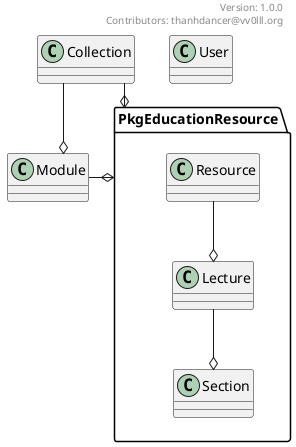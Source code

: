 @startuml
skinparam Linetype ortho
header 
Version: 1.0.0
Contributors: thanhdancer@vv0lll.org
endheader 
class User
class Collection
class Module

package PkgEducationResource {
    class Resource
    class Lecture
    class Section    
}

Collection --o Module
Collection --o PkgEducationResource
Module -r-o PkgEducationResource
Resource --o Lecture
Lecture --o Section
@enduml